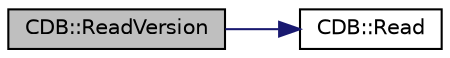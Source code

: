 digraph "CDB::ReadVersion"
{
  edge [fontname="Helvetica",fontsize="10",labelfontname="Helvetica",labelfontsize="10"];
  node [fontname="Helvetica",fontsize="10",shape=record];
  rankdir="LR";
  Node45 [label="CDB::ReadVersion",height=0.2,width=0.4,color="black", fillcolor="grey75", style="filled", fontcolor="black"];
  Node45 -> Node46 [color="midnightblue",fontsize="10",style="solid",fontname="Helvetica"];
  Node46 [label="CDB::Read",height=0.2,width=0.4,color="black", fillcolor="white", style="filled",URL="$class_c_d_b.html#adfd2c079df629d5f7cac0ca923ffd698"];
}
